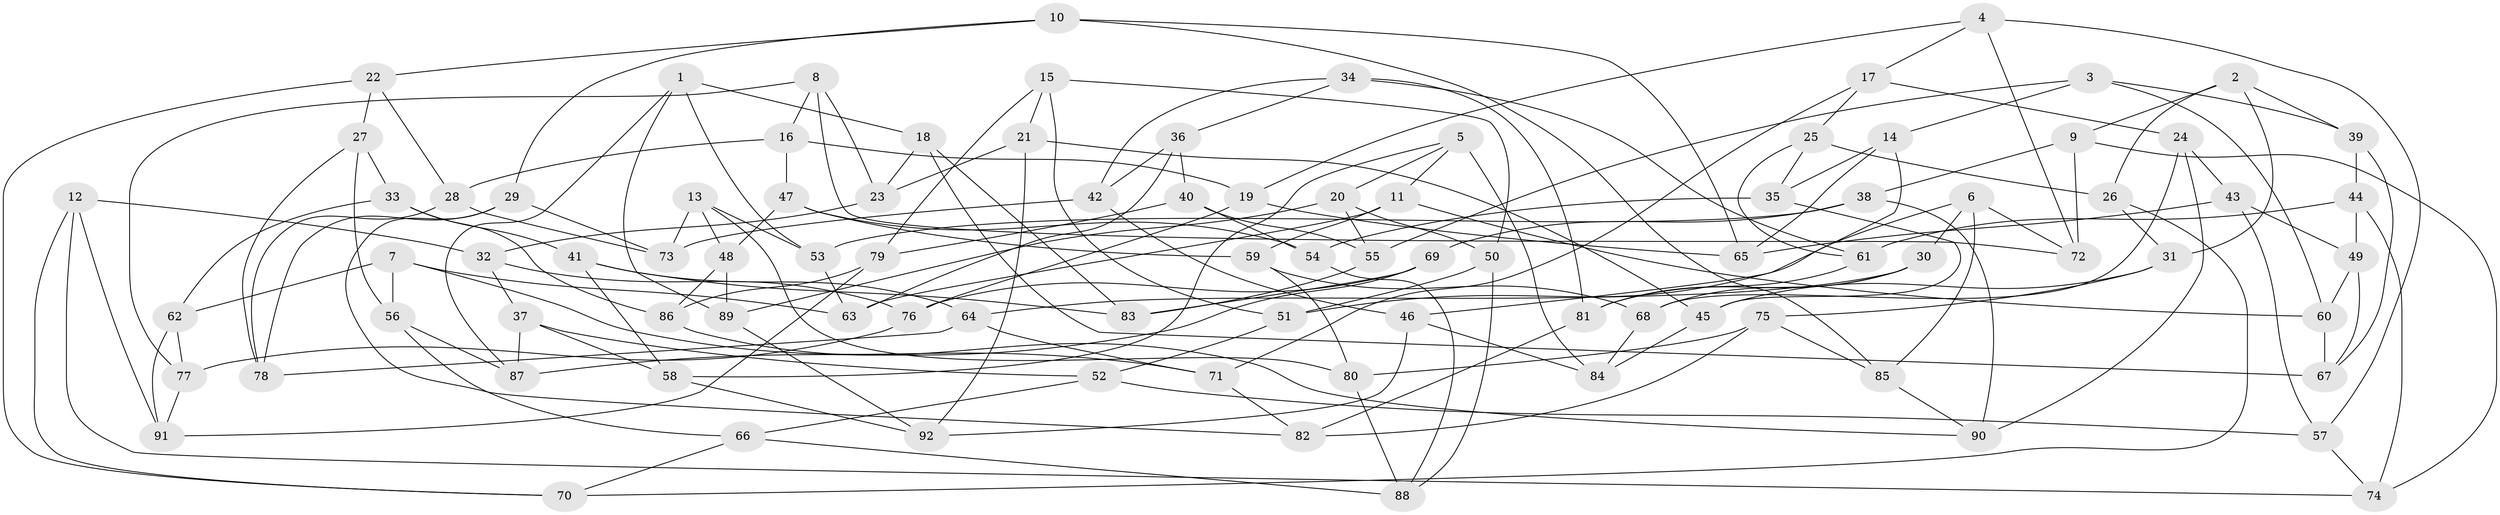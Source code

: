 // Generated by graph-tools (version 1.1) at 2025/02/03/09/25 03:02:57]
// undirected, 92 vertices, 184 edges
graph export_dot {
graph [start="1"]
  node [color=gray90,style=filled];
  1;
  2;
  3;
  4;
  5;
  6;
  7;
  8;
  9;
  10;
  11;
  12;
  13;
  14;
  15;
  16;
  17;
  18;
  19;
  20;
  21;
  22;
  23;
  24;
  25;
  26;
  27;
  28;
  29;
  30;
  31;
  32;
  33;
  34;
  35;
  36;
  37;
  38;
  39;
  40;
  41;
  42;
  43;
  44;
  45;
  46;
  47;
  48;
  49;
  50;
  51;
  52;
  53;
  54;
  55;
  56;
  57;
  58;
  59;
  60;
  61;
  62;
  63;
  64;
  65;
  66;
  67;
  68;
  69;
  70;
  71;
  72;
  73;
  74;
  75;
  76;
  77;
  78;
  79;
  80;
  81;
  82;
  83;
  84;
  85;
  86;
  87;
  88;
  89;
  90;
  91;
  92;
  1 -- 53;
  1 -- 18;
  1 -- 87;
  1 -- 89;
  2 -- 26;
  2 -- 39;
  2 -- 31;
  2 -- 9;
  3 -- 14;
  3 -- 60;
  3 -- 39;
  3 -- 55;
  4 -- 19;
  4 -- 72;
  4 -- 17;
  4 -- 57;
  5 -- 84;
  5 -- 20;
  5 -- 11;
  5 -- 58;
  6 -- 30;
  6 -- 72;
  6 -- 85;
  6 -- 51;
  7 -- 63;
  7 -- 56;
  7 -- 62;
  7 -- 71;
  8 -- 72;
  8 -- 77;
  8 -- 23;
  8 -- 16;
  9 -- 38;
  9 -- 72;
  9 -- 74;
  10 -- 22;
  10 -- 29;
  10 -- 85;
  10 -- 65;
  11 -- 59;
  11 -- 60;
  11 -- 63;
  12 -- 91;
  12 -- 70;
  12 -- 32;
  12 -- 74;
  13 -- 80;
  13 -- 73;
  13 -- 48;
  13 -- 53;
  14 -- 46;
  14 -- 35;
  14 -- 65;
  15 -- 51;
  15 -- 50;
  15 -- 21;
  15 -- 79;
  16 -- 28;
  16 -- 47;
  16 -- 19;
  17 -- 71;
  17 -- 25;
  17 -- 24;
  18 -- 83;
  18 -- 23;
  18 -- 67;
  19 -- 65;
  19 -- 76;
  20 -- 50;
  20 -- 55;
  20 -- 89;
  21 -- 45;
  21 -- 92;
  21 -- 23;
  22 -- 70;
  22 -- 28;
  22 -- 27;
  23 -- 32;
  24 -- 90;
  24 -- 68;
  24 -- 43;
  25 -- 61;
  25 -- 35;
  25 -- 26;
  26 -- 70;
  26 -- 31;
  27 -- 56;
  27 -- 78;
  27 -- 33;
  28 -- 78;
  28 -- 73;
  29 -- 78;
  29 -- 82;
  29 -- 73;
  30 -- 68;
  30 -- 81;
  30 -- 64;
  31 -- 45;
  31 -- 75;
  32 -- 76;
  32 -- 37;
  33 -- 62;
  33 -- 86;
  33 -- 41;
  34 -- 81;
  34 -- 42;
  34 -- 61;
  34 -- 36;
  35 -- 45;
  35 -- 54;
  36 -- 63;
  36 -- 40;
  36 -- 42;
  37 -- 52;
  37 -- 58;
  37 -- 87;
  38 -- 90;
  38 -- 53;
  38 -- 69;
  39 -- 44;
  39 -- 67;
  40 -- 55;
  40 -- 54;
  40 -- 79;
  41 -- 83;
  41 -- 58;
  41 -- 64;
  42 -- 73;
  42 -- 46;
  43 -- 65;
  43 -- 57;
  43 -- 49;
  44 -- 61;
  44 -- 49;
  44 -- 74;
  45 -- 84;
  46 -- 92;
  46 -- 84;
  47 -- 48;
  47 -- 59;
  47 -- 54;
  48 -- 89;
  48 -- 86;
  49 -- 60;
  49 -- 67;
  50 -- 88;
  50 -- 51;
  51 -- 52;
  52 -- 57;
  52 -- 66;
  53 -- 63;
  54 -- 88;
  55 -- 83;
  56 -- 66;
  56 -- 87;
  57 -- 74;
  58 -- 92;
  59 -- 80;
  59 -- 68;
  60 -- 67;
  61 -- 81;
  62 -- 91;
  62 -- 77;
  64 -- 71;
  64 -- 78;
  66 -- 88;
  66 -- 70;
  68 -- 84;
  69 -- 76;
  69 -- 83;
  69 -- 87;
  71 -- 82;
  75 -- 82;
  75 -- 85;
  75 -- 80;
  76 -- 77;
  77 -- 91;
  79 -- 91;
  79 -- 86;
  80 -- 88;
  81 -- 82;
  85 -- 90;
  86 -- 90;
  89 -- 92;
}
